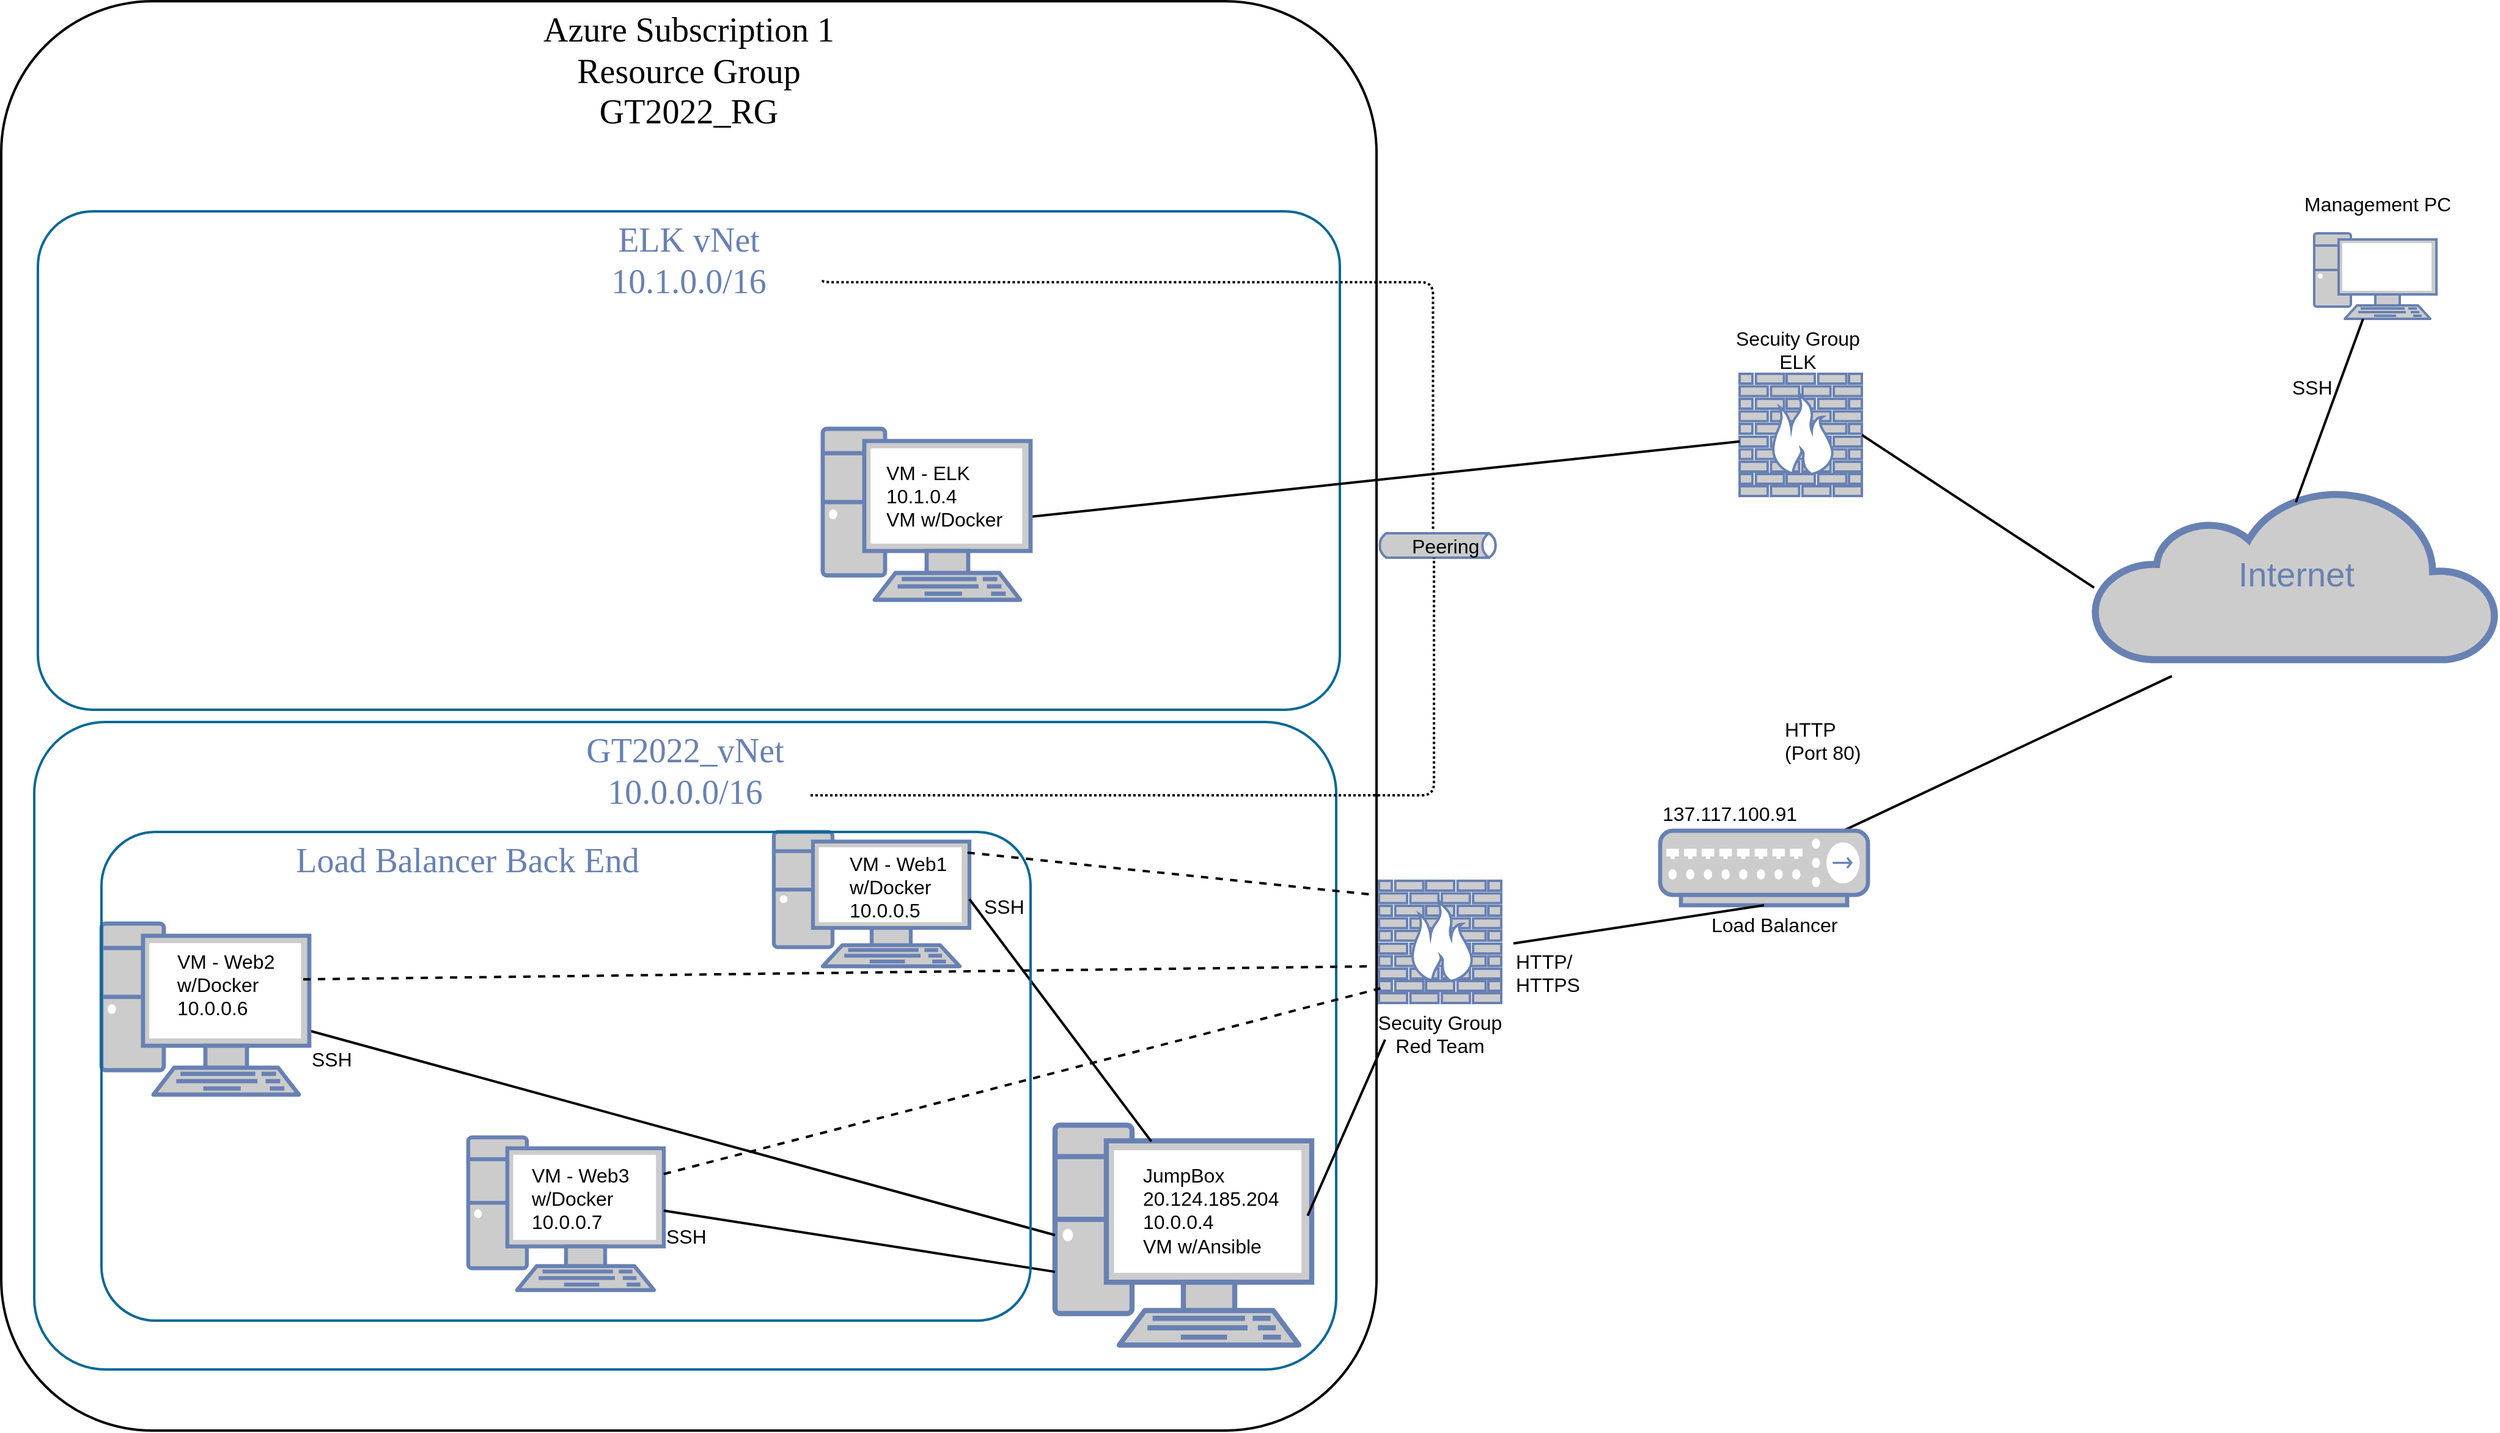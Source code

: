 <mxfile version="16.6.3" type="device"><diagram name="Page-1" id="bfe91b75-5d2c-26a0-9c1d-138518896778"><mxGraphModel dx="2343" dy="995" grid="1" gridSize="10" guides="1" tooltips="1" connect="1" arrows="1" fold="1" page="1" pageScale="1" pageWidth="1100" pageHeight="850" background="none" math="0" shadow="0"><root><mxCell id="0"/><mxCell id="1" parent="0"/><mxCell id="tIRbAACKSVkAysellnQD-16" value="" style="html=1;outlineConnect=0;fillColor=#CCCCCC;strokeColor=#6881B3;gradientColor=none;gradientDirection=north;strokeWidth=2;shape=mxgraph.networks.bus;gradientColor=none;gradientDirection=north;fontColor=#ffffff;perimeter=backbonePerimeter;backboneSize=20;fontSize=16;" vertex="1" parent="1"><mxGeometry x="1173" y="720" width="100" height="31" as="geometry"/></mxCell><mxCell id="7c3789c024ecab99-81" value="GT2022_vNet&lt;br&gt;10.0.0.0/16" style="rounded=1;whiteSpace=wrap;html=1;shadow=0;comic=0;strokeColor=#036897;strokeWidth=2;fillColor=none;fontFamily=Verdana;fontSize=28;fontColor=#6881B3;align=center;arcSize=11;verticalAlign=top;" parent="1" vertex="1"><mxGeometry x="75" y="880" width="1065" height="530" as="geometry"/></mxCell><mxCell id="7c3789c024ecab99-79" value="ELK vNet&lt;br&gt;10.1.0.0/16" style="rounded=1;whiteSpace=wrap;html=1;shadow=0;comic=0;strokeColor=#036897;strokeWidth=2;fillColor=none;fontFamily=Verdana;fontSize=28;fontColor=#6881B3;align=center;arcSize=11;verticalAlign=top;" parent="1" vertex="1"><mxGeometry x="78" y="462" width="1065" height="408" as="geometry"/></mxCell><mxCell id="7c3789c024ecab99-8" value="" style="fontColor=#0066CC;verticalAlign=top;verticalLabelPosition=bottom;labelPosition=center;align=center;html=1;fillColor=#CCCCCC;strokeColor=#6881B3;gradientColor=none;gradientDirection=north;strokeWidth=2;shape=mxgraph.networks.firewall;rounded=0;shadow=0;comic=0;" parent="1" vertex="1"><mxGeometry x="1470" y="595" width="100" height="100" as="geometry"/></mxCell><mxCell id="7c3789c024ecab99-52" style="edgeStyle=none;html=1;labelBackgroundColor=none;endArrow=none;endFill=0;strokeWidth=2;fontFamily=Verdana;fontSize=15;fontColor=#036897;exitX=0.958;exitY=0.52;exitDx=0;exitDy=0;exitPerimeter=0;" parent="1" source="7c3789c024ecab99-27" target="7c3789c024ecab99-8" edge="1"><mxGeometry relative="1" as="geometry"><mxPoint x="1550.0" y="917" as="targetPoint"/><mxPoint x="1390" y="703.974" as="sourcePoint"/></mxGeometry></mxCell><mxCell id="7c3789c024ecab99-27" value="" style="fontColor=#0066CC;verticalAlign=top;verticalLabelPosition=bottom;labelPosition=center;align=center;html=1;fillColor=#CCCCCC;strokeColor=#6881B3;gradientColor=none;gradientDirection=north;strokeWidth=2;shape=mxgraph.networks.pc;rounded=0;shadow=0;comic=0;" parent="1" vertex="1"><mxGeometry x="720" y="640" width="170" height="140" as="geometry"/></mxCell><mxCell id="7c3789c024ecab99-50" style="edgeStyle=orthogonalEdgeStyle;html=1;labelBackgroundColor=none;endArrow=none;endFill=0;strokeWidth=2;fontFamily=Verdana;fontSize=15;fontColor=#036897;exitX=0.603;exitY=0.138;exitDx=0;exitDy=0;exitPerimeter=0;dashed=1;dashPattern=1 1;entryX=0.148;entryY=0.095;entryDx=0;entryDy=0;entryPerimeter=0;" parent="1" source="7c3789c024ecab99-79" target="tIRbAACKSVkAysellnQD-17" edge="1"><mxGeometry relative="1" as="geometry"><mxPoint x="1340" y="680" as="targetPoint"/><mxPoint x="1200" y="620" as="sourcePoint"/><Array as="points"><mxPoint x="1219" y="520"/></Array></mxGeometry></mxCell><mxCell id="7c3789c024ecab99-37" value="" style="fontColor=#0066CC;verticalAlign=top;verticalLabelPosition=bottom;labelPosition=center;align=center;html=1;fillColor=#CCCCCC;strokeColor=#6881B3;gradientColor=none;gradientDirection=north;strokeWidth=2;shape=mxgraph.networks.pc;rounded=0;shadow=0;comic=0;" parent="1" vertex="1"><mxGeometry x="430" y="1220" width="160" height="125" as="geometry"/></mxCell><mxCell id="7c3789c024ecab99-39" value="" style="fontColor=#0066CC;verticalAlign=top;verticalLabelPosition=bottom;labelPosition=center;align=center;html=1;fillColor=#CCCCCC;strokeColor=#6881B3;gradientColor=none;gradientDirection=north;strokeWidth=2;shape=mxgraph.networks.pc;rounded=0;shadow=0;comic=0;" parent="1" vertex="1"><mxGeometry x="910" y="1210" width="210" height="180" as="geometry"/></mxCell><mxCell id="7c3789c024ecab99-41" value="" style="fontColor=#0066CC;verticalAlign=top;verticalLabelPosition=bottom;labelPosition=center;align=center;html=1;fillColor=#CCCCCC;strokeColor=#6881B3;gradientColor=none;gradientDirection=north;strokeWidth=2;shape=mxgraph.networks.pc;rounded=0;shadow=0;comic=0;" parent="1" vertex="1"><mxGeometry x="680" y="970" width="160" height="110" as="geometry"/></mxCell><mxCell id="7c3789c024ecab99-33" style="edgeStyle=none;html=1;labelBackgroundColor=none;endArrow=none;endFill=0;strokeWidth=2;fontFamily=Verdana;fontSize=15;fontColor=#036897;startArrow=none;entryX=0;entryY=0.5;entryDx=0;entryDy=0;entryPerimeter=0;exitX=0.003;exitY=-0.242;exitDx=0;exitDy=0;exitPerimeter=0;" parent="1" source="tIRbAACKSVkAysellnQD-35" target="7c3789c024ecab99-39" edge="1"><mxGeometry relative="1" as="geometry"><mxPoint x="670" y="1068.81" as="targetPoint"/></mxGeometry></mxCell><mxCell id="7c3789c024ecab99-38" style="edgeStyle=none;html=1;labelBackgroundColor=none;endArrow=none;endFill=0;strokeWidth=2;fontFamily=Verdana;fontSize=15;fontColor=#036897;entryX=1;entryY=0.5;entryDx=0;entryDy=0;entryPerimeter=0;exitX=0.375;exitY=0.074;exitDx=0;exitDy=0;exitPerimeter=0;" parent="1" source="7c3789c024ecab99-39" target="7c3789c024ecab99-41" edge="1"><mxGeometry relative="1" as="geometry"><mxPoint x="770" y="1066.816" as="targetPoint"/></mxGeometry></mxCell><mxCell id="7c3789c024ecab99-42" style="edgeStyle=none;html=1;labelBackgroundColor=none;endArrow=none;endFill=0;strokeWidth=2;fontFamily=Verdana;fontSize=15;fontColor=#036897;entryX=0.984;entryY=0.412;entryDx=0;entryDy=0;entryPerimeter=0;" parent="1" target="7c3789c024ecab99-39" edge="1"><mxGeometry relative="1" as="geometry"><mxPoint x="1180" y="1140" as="sourcePoint"/></mxGeometry></mxCell><mxCell id="7c3789c024ecab99-53" value="Internet" style="html=1;fillColor=#CCCCCC;strokeColor=#6881B3;gradientColor=none;gradientDirection=north;strokeWidth=2;shape=mxgraph.networks.cloud;fontColor=#6881B3;rounded=0;shadow=0;comic=0;align=center;fontSize=28;" parent="1" vertex="1"><mxGeometry x="1760" y="689" width="330" height="140" as="geometry"/></mxCell><mxCell id="7c3789c024ecab99-56" style="edgeStyle=none;html=1;labelBackgroundColor=none;endArrow=none;endFill=0;strokeWidth=2;fontFamily=Verdana;fontSize=28;fontColor=#6881B3;exitX=1;exitY=0.5;exitDx=0;exitDy=0;exitPerimeter=0;entryX=0;entryY=0.579;entryDx=0;entryDy=0;entryPerimeter=0;" parent="1" source="7c3789c024ecab99-8" target="7c3789c024ecab99-53" edge="1"><mxGeometry relative="1" as="geometry"><mxPoint x="1590" y="880" as="sourcePoint"/></mxGeometry></mxCell><mxCell id="7c3789c024ecab99-60" style="edgeStyle=none;html=1;labelBackgroundColor=none;endArrow=none;endFill=0;strokeWidth=2;fontFamily=Verdana;fontSize=28;fontColor=#6881B3;" parent="1" source="tIRbAACKSVkAysellnQD-10" edge="1"><mxGeometry relative="1" as="geometry"><mxPoint x="1729.997" y="1009.41" as="sourcePoint"/><mxPoint x="1823.575" y="842.41" as="targetPoint"/></mxGeometry></mxCell><mxCell id="tIRbAACKSVkAysellnQD-1" value="" style="fontColor=#0066CC;verticalAlign=top;verticalLabelPosition=bottom;labelPosition=center;align=center;html=1;fillColor=#CCCCCC;strokeColor=#6881B3;gradientColor=none;gradientDirection=north;strokeWidth=2;shape=mxgraph.networks.pc;rounded=0;shadow=0;comic=0;" vertex="1" parent="1"><mxGeometry x="1940" y="480" width="100" height="70" as="geometry"/></mxCell><mxCell id="tIRbAACKSVkAysellnQD-2" style="edgeStyle=none;html=1;labelBackgroundColor=none;endArrow=none;endFill=0;strokeWidth=2;fontFamily=Verdana;fontSize=28;fontColor=#6881B3;entryX=0.5;entryY=0.08;entryDx=0;entryDy=0;entryPerimeter=0;" edge="1" parent="1" target="7c3789c024ecab99-53"><mxGeometry relative="1" as="geometry"><mxPoint x="1800.021" y="732" as="targetPoint"/><mxPoint x="1980" y="550" as="sourcePoint"/></mxGeometry></mxCell><mxCell id="tIRbAACKSVkAysellnQD-3" value="&lt;font style=&quot;font-size: 16px&quot;&gt;SSH&lt;/font&gt;" style="text;whiteSpace=wrap;html=1;strokeWidth=5;" vertex="1" parent="1"><mxGeometry x="1920" y="590" width="110" height="30" as="geometry"/></mxCell><mxCell id="tIRbAACKSVkAysellnQD-5" value="Management PC" style="text;whiteSpace=wrap;html=1;fontSize=16;" vertex="1" parent="1"><mxGeometry x="1930" y="440" width="140" height="30" as="geometry"/></mxCell><mxCell id="tIRbAACKSVkAysellnQD-9" value="Secuity Group&lt;br&gt;&lt;div style=&quot;text-align: center&quot;&gt;&lt;span&gt;ELK&lt;/span&gt;&lt;/div&gt;" style="text;whiteSpace=wrap;html=1;fontSize=16;" vertex="1" parent="1"><mxGeometry x="1465" y="550" width="110" height="30" as="geometry"/></mxCell><mxCell id="7c3789c024ecab99-78" value="&lt;font color=&quot;#000000&quot;&gt;Azure Subscription 1&lt;br&gt;Resource Group&lt;br&gt;GT2022_RG&lt;br&gt;&lt;/font&gt;" style="rounded=1;whiteSpace=wrap;html=1;shadow=0;comic=0;strokeColor=#000000;strokeWidth=2;fillColor=none;fontFamily=Verdana;fontSize=28;fontColor=#6881B3;align=center;arcSize=11;verticalAlign=top;" parent="1" vertex="1"><mxGeometry x="48" y="290" width="1125" height="1170" as="geometry"/></mxCell><mxCell id="tIRbAACKSVkAysellnQD-17" value="Peering" style="text;whiteSpace=wrap;html=1;fontSize=16;" vertex="1" parent="1"><mxGeometry x="1200" y="720" width="130" height="30" as="geometry"/></mxCell><mxCell id="tIRbAACKSVkAysellnQD-19" value="" style="edgeStyle=orthogonalEdgeStyle;html=1;labelBackgroundColor=none;endArrow=none;endFill=0;strokeWidth=2;fontFamily=Verdana;fontSize=15;fontColor=#036897;dashed=1;dashPattern=1 1;" edge="1" parent="1" target="tIRbAACKSVkAysellnQD-16"><mxGeometry relative="1" as="geometry"><mxPoint x="1340" y="710" as="targetPoint"/><Array as="points"><mxPoint x="1220" y="940"/></Array><mxPoint x="710" y="940" as="sourcePoint"/></mxGeometry></mxCell><mxCell id="tIRbAACKSVkAysellnQD-23" value="" style="group" vertex="1" connectable="0" parent="1"><mxGeometry x="1165" y="870" width="420" height="285" as="geometry"/></mxCell><mxCell id="tIRbAACKSVkAysellnQD-6" value="Secuity Group&lt;br&gt;Red Team" style="text;whiteSpace=wrap;html=1;fontSize=16;align=center;" vertex="1" parent="tIRbAACKSVkAysellnQD-23"><mxGeometry y="240" width="120" height="45" as="geometry"/></mxCell><mxCell id="tIRbAACKSVkAysellnQD-7" value="" style="fontColor=#0066CC;verticalAlign=top;verticalLabelPosition=bottom;labelPosition=center;align=center;html=1;fillColor=#CCCCCC;strokeColor=#6881B3;gradientColor=none;gradientDirection=north;strokeWidth=2;shape=mxgraph.networks.firewall;rounded=0;shadow=0;comic=0;" vertex="1" parent="tIRbAACKSVkAysellnQD-23"><mxGeometry x="10" y="140" width="100" height="100" as="geometry"/></mxCell><mxCell id="tIRbAACKSVkAysellnQD-10" value="" style="fontColor=#0066CC;verticalAlign=top;verticalLabelPosition=bottom;labelPosition=center;align=center;html=1;outlineConnect=0;fillColor=#CCCCCC;strokeColor=#6881B3;gradientColor=none;gradientDirection=north;strokeWidth=2;shape=mxgraph.networks.hub;fontSize=16;" vertex="1" parent="tIRbAACKSVkAysellnQD-23"><mxGeometry x="240" y="99" width="170" height="61" as="geometry"/></mxCell><mxCell id="tIRbAACKSVkAysellnQD-11" style="edgeStyle=none;html=1;labelBackgroundColor=none;endArrow=none;endFill=0;strokeWidth=2;fontFamily=Verdana;fontSize=28;fontColor=#6881B3;entryX=0.5;entryY=1;entryDx=0;entryDy=0;entryPerimeter=0;exitX=1.1;exitY=0.513;exitDx=0;exitDy=0;exitPerimeter=0;" edge="1" parent="tIRbAACKSVkAysellnQD-23" source="tIRbAACKSVkAysellnQD-7" target="tIRbAACKSVkAysellnQD-10"><mxGeometry relative="1" as="geometry"><mxPoint x="500" y="70" as="sourcePoint"/><mxPoint x="515.376" y="-76.59" as="targetPoint"/></mxGeometry></mxCell><mxCell id="tIRbAACKSVkAysellnQD-12" value="Load Balancer" style="text;whiteSpace=wrap;html=1;fontSize=16;" vertex="1" parent="tIRbAACKSVkAysellnQD-23"><mxGeometry x="280" y="160" width="140" height="30" as="geometry"/></mxCell><mxCell id="tIRbAACKSVkAysellnQD-20" value="HTTP&lt;br&gt;(Port 80)" style="text;whiteSpace=wrap;html=1;fontSize=16;" vertex="1" parent="tIRbAACKSVkAysellnQD-23"><mxGeometry x="340" width="70" height="60" as="geometry"/></mxCell><mxCell id="tIRbAACKSVkAysellnQD-21" value="137.117.100.91" style="text;whiteSpace=wrap;html=1;fontSize=16;" vertex="1" parent="tIRbAACKSVkAysellnQD-23"><mxGeometry x="240" y="69" width="140" height="30" as="geometry"/></mxCell><mxCell id="tIRbAACKSVkAysellnQD-22" value="HTTP/&lt;br&gt;HTTPS" style="text;whiteSpace=wrap;html=1;fontSize=16;" vertex="1" parent="tIRbAACKSVkAysellnQD-23"><mxGeometry x="120" y="190" width="70" height="60" as="geometry"/></mxCell><mxCell id="7c3789c024ecab99-35" value="" style="fontColor=#0066CC;verticalAlign=top;verticalLabelPosition=bottom;labelPosition=center;align=center;html=1;fillColor=#CCCCCC;strokeColor=#6881B3;gradientColor=none;gradientDirection=north;strokeWidth=2;shape=mxgraph.networks.pc;rounded=0;shadow=0;comic=0;" parent="1" vertex="1"><mxGeometry x="130" y="1045" width="170" height="140" as="geometry"/></mxCell><mxCell id="tIRbAACKSVkAysellnQD-29" value="JumpBox&lt;br&gt;20.124.185.204&lt;br&gt;10.0.0.4&lt;br&gt;VM w/Ansible" style="text;whiteSpace=wrap;html=1;fontSize=16;fontColor=#000000;" vertex="1" parent="1"><mxGeometry x="980" y="1235" width="110" height="50" as="geometry"/></mxCell><mxCell id="tIRbAACKSVkAysellnQD-30" value="VM - Web3&lt;br&gt;w/Docker&lt;br&gt;10.0.0.7" style="text;whiteSpace=wrap;html=1;fontSize=16;fontColor=#000000;" vertex="1" parent="1"><mxGeometry x="480" y="1235" width="90" height="50" as="geometry"/></mxCell><mxCell id="tIRbAACKSVkAysellnQD-31" value="VM - Web2&lt;br&gt;w/Docker&lt;br&gt;10.0.0.6" style="text;whiteSpace=wrap;html=1;fontSize=16;fontColor=#000000;" vertex="1" parent="1"><mxGeometry x="190" y="1060" width="90" height="50" as="geometry"/></mxCell><mxCell id="tIRbAACKSVkAysellnQD-32" value="VM - Web1&lt;br&gt;w/Docker&lt;br&gt;10.0.0.5" style="text;whiteSpace=wrap;html=1;fontSize=16;fontColor=#000000;" vertex="1" parent="1"><mxGeometry x="740" y="980" width="90" height="50" as="geometry"/></mxCell><mxCell id="tIRbAACKSVkAysellnQD-33" value="&lt;font style=&quot;font-size: 16px&quot;&gt;SSH&lt;/font&gt;" style="text;whiteSpace=wrap;html=1;strokeWidth=5;" vertex="1" parent="1"><mxGeometry x="850" y="1015" width="110" height="30" as="geometry"/></mxCell><mxCell id="tIRbAACKSVkAysellnQD-34" value="&lt;font style=&quot;font-size: 16px&quot;&gt;SSH&lt;/font&gt;" style="text;whiteSpace=wrap;html=1;strokeWidth=5;" vertex="1" parent="1"><mxGeometry x="590" y="1285" width="110" height="30" as="geometry"/></mxCell><mxCell id="tIRbAACKSVkAysellnQD-37" value="" style="edgeStyle=none;html=1;labelBackgroundColor=none;endArrow=none;endFill=0;strokeWidth=2;fontFamily=Verdana;fontSize=15;fontColor=#036897;entryX=0;entryY=0.667;entryDx=0;entryDy=0;entryPerimeter=0;" edge="1" parent="1" target="7c3789c024ecab99-39"><mxGeometry relative="1" as="geometry"><mxPoint x="590" y="1280" as="sourcePoint"/><mxPoint x="987.4" y="1209.88" as="targetPoint"/></mxGeometry></mxCell><mxCell id="tIRbAACKSVkAysellnQD-40" value="Load Balancer Back End&amp;nbsp; &amp;nbsp; &amp;nbsp; &amp;nbsp; &amp;nbsp; &amp;nbsp; &amp;nbsp; &amp;nbsp; &amp;nbsp; &amp;nbsp; &amp;nbsp; &amp;nbsp;" style="rounded=1;whiteSpace=wrap;html=1;shadow=0;comic=0;strokeColor=#036897;strokeWidth=2;fillColor=none;fontFamily=Verdana;fontSize=28;fontColor=#6881B3;align=center;arcSize=11;verticalAlign=top;" vertex="1" parent="1"><mxGeometry x="130" y="970" width="760" height="400" as="geometry"/></mxCell><mxCell id="tIRbAACKSVkAysellnQD-42" style="edgeStyle=none;html=1;labelBackgroundColor=none;endArrow=none;endFill=0;strokeWidth=2;fontFamily=Verdana;fontSize=28;fontColor=#6881B3;exitX=0.99;exitY=0.154;exitDx=0;exitDy=0;exitPerimeter=0;dashed=1;" edge="1" parent="1" source="7c3789c024ecab99-41"><mxGeometry relative="1" as="geometry"><mxPoint x="904.19" y="1148.29" as="sourcePoint"/><mxPoint x="1172.999" y="1021.7" as="targetPoint"/></mxGeometry></mxCell><mxCell id="tIRbAACKSVkAysellnQD-43" style="edgeStyle=none;html=1;labelBackgroundColor=none;endArrow=none;endFill=0;strokeWidth=2;fontFamily=Verdana;fontSize=28;fontColor=#6881B3;exitX=0.99;exitY=0.154;exitDx=0;exitDy=0;exitPerimeter=0;dashed=1;entryX=0.012;entryY=0.88;entryDx=0;entryDy=0;entryPerimeter=0;" edge="1" parent="1" target="tIRbAACKSVkAysellnQD-7"><mxGeometry relative="1" as="geometry"><mxPoint x="590" y="1250" as="sourcePoint"/><mxPoint x="1054.599" y="1254.76" as="targetPoint"/></mxGeometry></mxCell><mxCell id="tIRbAACKSVkAysellnQD-44" style="edgeStyle=none;html=1;labelBackgroundColor=none;endArrow=none;endFill=0;strokeWidth=2;fontFamily=Verdana;fontSize=28;fontColor=#6881B3;exitX=0.971;exitY=0.326;exitDx=0;exitDy=0;exitPerimeter=0;dashed=1;" edge="1" parent="1" source="7c3789c024ecab99-35"><mxGeometry relative="1" as="geometry"><mxPoint x="300" y="1125.24" as="sourcePoint"/><mxPoint x="1170" y="1080" as="targetPoint"/></mxGeometry></mxCell><mxCell id="tIRbAACKSVkAysellnQD-35" value="&lt;font style=&quot;font-size: 16px&quot;&gt;SSH&lt;/font&gt;" style="text;whiteSpace=wrap;html=1;strokeWidth=5;" vertex="1" parent="1"><mxGeometry x="300" y="1140" width="110" height="30" as="geometry"/></mxCell><mxCell id="tIRbAACKSVkAysellnQD-45" value="" style="edgeStyle=none;html=1;labelBackgroundColor=none;endArrow=none;endFill=0;strokeWidth=2;fontFamily=Verdana;fontSize=15;fontColor=#036897;startArrow=none;entryX=0;entryY=0.5;entryDx=0;entryDy=0;entryPerimeter=0;" edge="1" parent="1" source="7c3789c024ecab99-35" target="tIRbAACKSVkAysellnQD-35"><mxGeometry relative="1" as="geometry"><mxPoint x="870" y="1300" as="targetPoint"/><mxPoint x="300" y="1139.008" as="sourcePoint"/></mxGeometry></mxCell><mxCell id="tIRbAACKSVkAysellnQD-48" value="VM - ELK&amp;nbsp; 10.1.0.4&lt;br&gt;VM w/Docker" style="text;whiteSpace=wrap;html=1;fontSize=16;fontColor=#000000;" vertex="1" parent="1"><mxGeometry x="770" y="660" width="110" height="50" as="geometry"/></mxCell></root></mxGraphModel></diagram></mxfile>